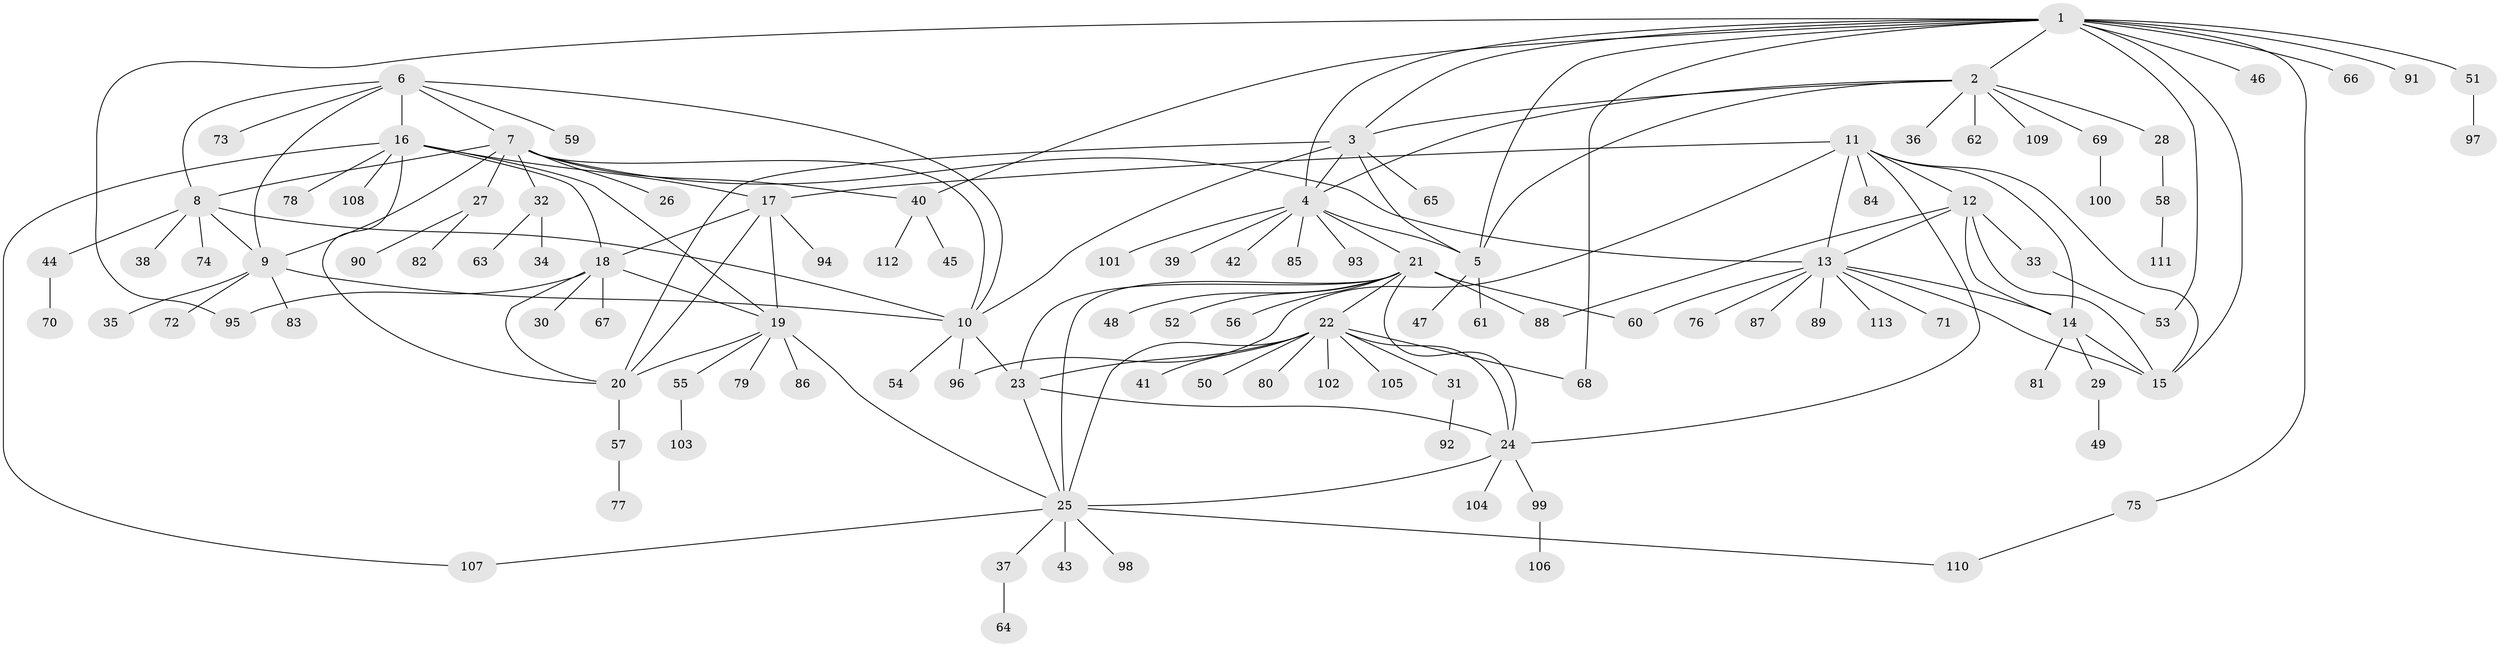 // Generated by graph-tools (version 1.1) at 2025/50/03/09/25 03:50:42]
// undirected, 113 vertices, 157 edges
graph export_dot {
graph [start="1"]
  node [color=gray90,style=filled];
  1;
  2;
  3;
  4;
  5;
  6;
  7;
  8;
  9;
  10;
  11;
  12;
  13;
  14;
  15;
  16;
  17;
  18;
  19;
  20;
  21;
  22;
  23;
  24;
  25;
  26;
  27;
  28;
  29;
  30;
  31;
  32;
  33;
  34;
  35;
  36;
  37;
  38;
  39;
  40;
  41;
  42;
  43;
  44;
  45;
  46;
  47;
  48;
  49;
  50;
  51;
  52;
  53;
  54;
  55;
  56;
  57;
  58;
  59;
  60;
  61;
  62;
  63;
  64;
  65;
  66;
  67;
  68;
  69;
  70;
  71;
  72;
  73;
  74;
  75;
  76;
  77;
  78;
  79;
  80;
  81;
  82;
  83;
  84;
  85;
  86;
  87;
  88;
  89;
  90;
  91;
  92;
  93;
  94;
  95;
  96;
  97;
  98;
  99;
  100;
  101;
  102;
  103;
  104;
  105;
  106;
  107;
  108;
  109;
  110;
  111;
  112;
  113;
  1 -- 2;
  1 -- 3;
  1 -- 4;
  1 -- 5;
  1 -- 15;
  1 -- 40;
  1 -- 46;
  1 -- 51;
  1 -- 53;
  1 -- 66;
  1 -- 68;
  1 -- 75;
  1 -- 91;
  1 -- 95;
  2 -- 3;
  2 -- 4;
  2 -- 5;
  2 -- 28;
  2 -- 36;
  2 -- 62;
  2 -- 69;
  2 -- 109;
  3 -- 4;
  3 -- 5;
  3 -- 10;
  3 -- 20;
  3 -- 65;
  4 -- 5;
  4 -- 21;
  4 -- 39;
  4 -- 42;
  4 -- 85;
  4 -- 93;
  4 -- 101;
  5 -- 47;
  5 -- 61;
  6 -- 7;
  6 -- 8;
  6 -- 9;
  6 -- 10;
  6 -- 16;
  6 -- 59;
  6 -- 73;
  7 -- 8;
  7 -- 9;
  7 -- 10;
  7 -- 13;
  7 -- 26;
  7 -- 27;
  7 -- 32;
  7 -- 40;
  8 -- 9;
  8 -- 10;
  8 -- 38;
  8 -- 44;
  8 -- 74;
  9 -- 10;
  9 -- 35;
  9 -- 72;
  9 -- 83;
  10 -- 23;
  10 -- 54;
  10 -- 96;
  11 -- 12;
  11 -- 13;
  11 -- 14;
  11 -- 15;
  11 -- 17;
  11 -- 24;
  11 -- 84;
  11 -- 96;
  12 -- 13;
  12 -- 14;
  12 -- 15;
  12 -- 33;
  12 -- 88;
  13 -- 14;
  13 -- 15;
  13 -- 60;
  13 -- 71;
  13 -- 76;
  13 -- 87;
  13 -- 89;
  13 -- 113;
  14 -- 15;
  14 -- 29;
  14 -- 81;
  16 -- 17;
  16 -- 18;
  16 -- 19;
  16 -- 20;
  16 -- 78;
  16 -- 107;
  16 -- 108;
  17 -- 18;
  17 -- 19;
  17 -- 20;
  17 -- 94;
  18 -- 19;
  18 -- 20;
  18 -- 30;
  18 -- 67;
  18 -- 95;
  19 -- 20;
  19 -- 25;
  19 -- 55;
  19 -- 79;
  19 -- 86;
  20 -- 57;
  21 -- 22;
  21 -- 23;
  21 -- 24;
  21 -- 25;
  21 -- 48;
  21 -- 52;
  21 -- 56;
  21 -- 60;
  21 -- 88;
  22 -- 23;
  22 -- 24;
  22 -- 25;
  22 -- 31;
  22 -- 41;
  22 -- 50;
  22 -- 68;
  22 -- 80;
  22 -- 102;
  22 -- 105;
  23 -- 24;
  23 -- 25;
  24 -- 25;
  24 -- 99;
  24 -- 104;
  25 -- 37;
  25 -- 43;
  25 -- 98;
  25 -- 107;
  25 -- 110;
  27 -- 82;
  27 -- 90;
  28 -- 58;
  29 -- 49;
  31 -- 92;
  32 -- 34;
  32 -- 63;
  33 -- 53;
  37 -- 64;
  40 -- 45;
  40 -- 112;
  44 -- 70;
  51 -- 97;
  55 -- 103;
  57 -- 77;
  58 -- 111;
  69 -- 100;
  75 -- 110;
  99 -- 106;
}
